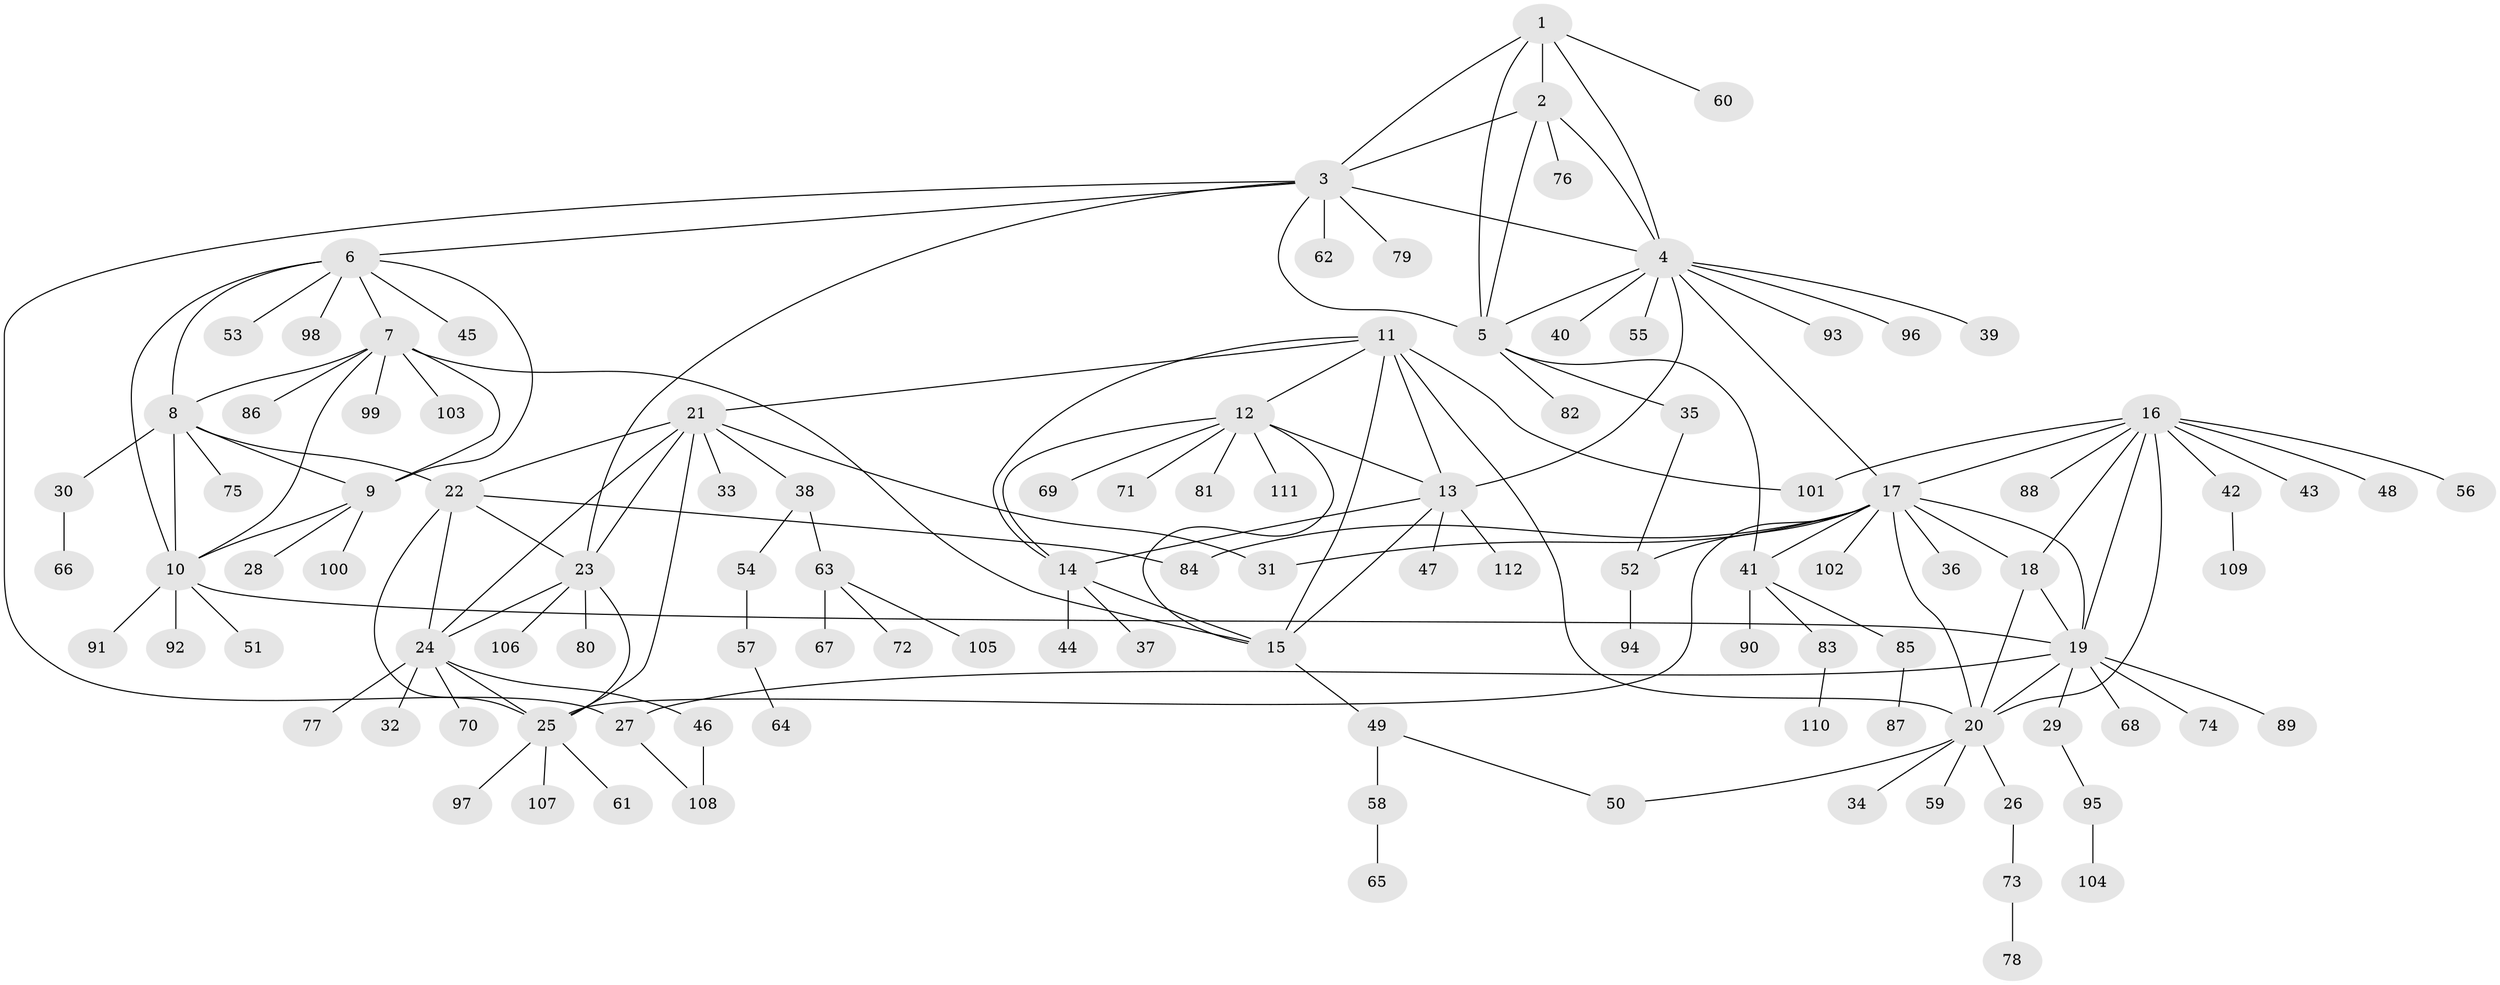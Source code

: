 // coarse degree distribution, {4: 0.047619047619047616, 8: 0.011904761904761904, 10: 0.023809523809523808, 6: 0.07142857142857142, 9: 0.03571428571428571, 11: 0.03571428571428571, 7: 0.011904761904761904, 5: 0.03571428571428571, 2: 0.08333333333333333, 1: 0.6071428571428571, 3: 0.03571428571428571}
// Generated by graph-tools (version 1.1) at 2025/52/02/27/25 19:52:19]
// undirected, 112 vertices, 155 edges
graph export_dot {
graph [start="1"]
  node [color=gray90,style=filled];
  1;
  2;
  3;
  4;
  5;
  6;
  7;
  8;
  9;
  10;
  11;
  12;
  13;
  14;
  15;
  16;
  17;
  18;
  19;
  20;
  21;
  22;
  23;
  24;
  25;
  26;
  27;
  28;
  29;
  30;
  31;
  32;
  33;
  34;
  35;
  36;
  37;
  38;
  39;
  40;
  41;
  42;
  43;
  44;
  45;
  46;
  47;
  48;
  49;
  50;
  51;
  52;
  53;
  54;
  55;
  56;
  57;
  58;
  59;
  60;
  61;
  62;
  63;
  64;
  65;
  66;
  67;
  68;
  69;
  70;
  71;
  72;
  73;
  74;
  75;
  76;
  77;
  78;
  79;
  80;
  81;
  82;
  83;
  84;
  85;
  86;
  87;
  88;
  89;
  90;
  91;
  92;
  93;
  94;
  95;
  96;
  97;
  98;
  99;
  100;
  101;
  102;
  103;
  104;
  105;
  106;
  107;
  108;
  109;
  110;
  111;
  112;
  1 -- 2;
  1 -- 3;
  1 -- 4;
  1 -- 5;
  1 -- 60;
  2 -- 3;
  2 -- 4;
  2 -- 5;
  2 -- 76;
  3 -- 4;
  3 -- 5;
  3 -- 6;
  3 -- 23;
  3 -- 27;
  3 -- 62;
  3 -- 79;
  4 -- 5;
  4 -- 13;
  4 -- 17;
  4 -- 39;
  4 -- 40;
  4 -- 55;
  4 -- 93;
  4 -- 96;
  5 -- 35;
  5 -- 41;
  5 -- 82;
  6 -- 7;
  6 -- 8;
  6 -- 9;
  6 -- 10;
  6 -- 45;
  6 -- 53;
  6 -- 98;
  7 -- 8;
  7 -- 9;
  7 -- 10;
  7 -- 15;
  7 -- 86;
  7 -- 99;
  7 -- 103;
  8 -- 9;
  8 -- 10;
  8 -- 22;
  8 -- 30;
  8 -- 75;
  9 -- 10;
  9 -- 28;
  9 -- 100;
  10 -- 19;
  10 -- 51;
  10 -- 91;
  10 -- 92;
  11 -- 12;
  11 -- 13;
  11 -- 14;
  11 -- 15;
  11 -- 20;
  11 -- 21;
  11 -- 101;
  12 -- 13;
  12 -- 14;
  12 -- 15;
  12 -- 69;
  12 -- 71;
  12 -- 81;
  12 -- 111;
  13 -- 14;
  13 -- 15;
  13 -- 47;
  13 -- 112;
  14 -- 15;
  14 -- 37;
  14 -- 44;
  15 -- 49;
  16 -- 17;
  16 -- 18;
  16 -- 19;
  16 -- 20;
  16 -- 42;
  16 -- 43;
  16 -- 48;
  16 -- 56;
  16 -- 88;
  16 -- 101;
  17 -- 18;
  17 -- 19;
  17 -- 20;
  17 -- 25;
  17 -- 31;
  17 -- 36;
  17 -- 41;
  17 -- 52;
  17 -- 84;
  17 -- 102;
  18 -- 19;
  18 -- 20;
  19 -- 20;
  19 -- 27;
  19 -- 29;
  19 -- 68;
  19 -- 74;
  19 -- 89;
  20 -- 26;
  20 -- 34;
  20 -- 50;
  20 -- 59;
  21 -- 22;
  21 -- 23;
  21 -- 24;
  21 -- 25;
  21 -- 31;
  21 -- 33;
  21 -- 38;
  22 -- 23;
  22 -- 24;
  22 -- 25;
  22 -- 84;
  23 -- 24;
  23 -- 25;
  23 -- 80;
  23 -- 106;
  24 -- 25;
  24 -- 32;
  24 -- 46;
  24 -- 70;
  24 -- 77;
  25 -- 61;
  25 -- 97;
  25 -- 107;
  26 -- 73;
  27 -- 108;
  29 -- 95;
  30 -- 66;
  35 -- 52;
  38 -- 54;
  38 -- 63;
  41 -- 83;
  41 -- 85;
  41 -- 90;
  42 -- 109;
  46 -- 108;
  49 -- 50;
  49 -- 58;
  52 -- 94;
  54 -- 57;
  57 -- 64;
  58 -- 65;
  63 -- 67;
  63 -- 72;
  63 -- 105;
  73 -- 78;
  83 -- 110;
  85 -- 87;
  95 -- 104;
}
